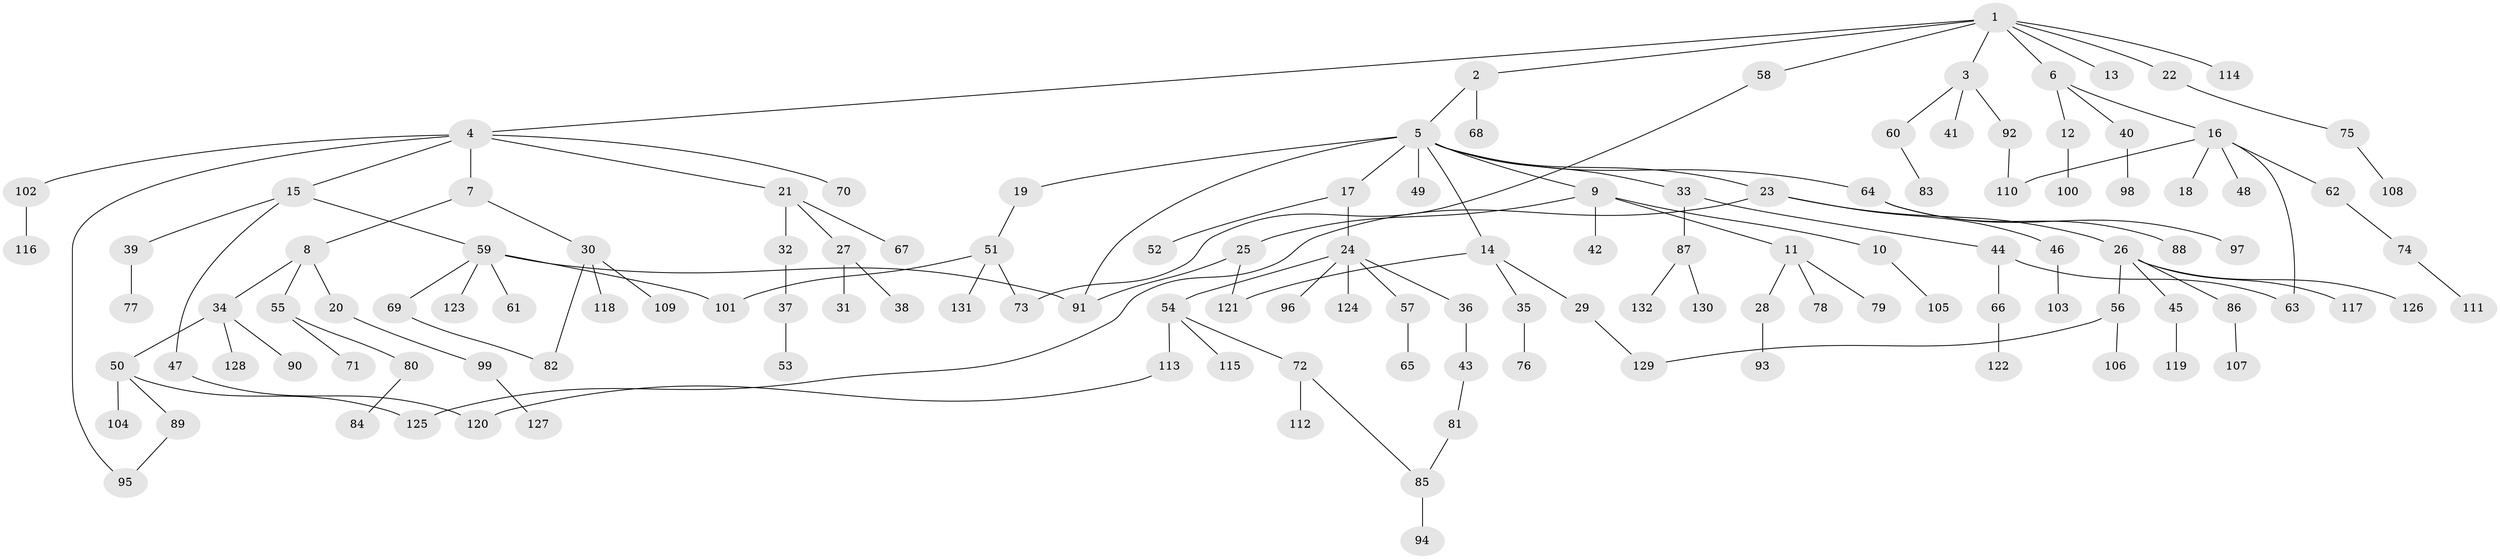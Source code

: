 // coarse degree distribution, {16: 0.02564102564102564, 2: 0.23076923076923078, 8: 0.05128205128205128, 5: 0.05128205128205128, 1: 0.5128205128205128, 3: 0.10256410256410256, 6: 0.02564102564102564}
// Generated by graph-tools (version 1.1) at 2025/17/03/04/25 18:17:03]
// undirected, 132 vertices, 144 edges
graph export_dot {
graph [start="1"]
  node [color=gray90,style=filled];
  1;
  2;
  3;
  4;
  5;
  6;
  7;
  8;
  9;
  10;
  11;
  12;
  13;
  14;
  15;
  16;
  17;
  18;
  19;
  20;
  21;
  22;
  23;
  24;
  25;
  26;
  27;
  28;
  29;
  30;
  31;
  32;
  33;
  34;
  35;
  36;
  37;
  38;
  39;
  40;
  41;
  42;
  43;
  44;
  45;
  46;
  47;
  48;
  49;
  50;
  51;
  52;
  53;
  54;
  55;
  56;
  57;
  58;
  59;
  60;
  61;
  62;
  63;
  64;
  65;
  66;
  67;
  68;
  69;
  70;
  71;
  72;
  73;
  74;
  75;
  76;
  77;
  78;
  79;
  80;
  81;
  82;
  83;
  84;
  85;
  86;
  87;
  88;
  89;
  90;
  91;
  92;
  93;
  94;
  95;
  96;
  97;
  98;
  99;
  100;
  101;
  102;
  103;
  104;
  105;
  106;
  107;
  108;
  109;
  110;
  111;
  112;
  113;
  114;
  115;
  116;
  117;
  118;
  119;
  120;
  121;
  122;
  123;
  124;
  125;
  126;
  127;
  128;
  129;
  130;
  131;
  132;
  1 -- 2;
  1 -- 3;
  1 -- 4;
  1 -- 6;
  1 -- 13;
  1 -- 22;
  1 -- 58;
  1 -- 114;
  2 -- 5;
  2 -- 68;
  3 -- 41;
  3 -- 60;
  3 -- 92;
  4 -- 7;
  4 -- 15;
  4 -- 21;
  4 -- 70;
  4 -- 102;
  4 -- 95;
  5 -- 9;
  5 -- 14;
  5 -- 17;
  5 -- 19;
  5 -- 23;
  5 -- 33;
  5 -- 49;
  5 -- 64;
  5 -- 91;
  6 -- 12;
  6 -- 16;
  6 -- 40;
  7 -- 8;
  7 -- 30;
  8 -- 20;
  8 -- 34;
  8 -- 55;
  9 -- 10;
  9 -- 11;
  9 -- 25;
  9 -- 42;
  10 -- 105;
  11 -- 28;
  11 -- 78;
  11 -- 79;
  12 -- 100;
  14 -- 29;
  14 -- 35;
  14 -- 121;
  15 -- 39;
  15 -- 47;
  15 -- 59;
  16 -- 18;
  16 -- 48;
  16 -- 62;
  16 -- 110;
  16 -- 63;
  17 -- 24;
  17 -- 52;
  19 -- 51;
  20 -- 99;
  21 -- 27;
  21 -- 32;
  21 -- 67;
  22 -- 75;
  23 -- 26;
  23 -- 46;
  23 -- 125;
  24 -- 36;
  24 -- 54;
  24 -- 57;
  24 -- 96;
  24 -- 124;
  25 -- 121;
  25 -- 91;
  26 -- 45;
  26 -- 56;
  26 -- 86;
  26 -- 117;
  26 -- 126;
  27 -- 31;
  27 -- 38;
  28 -- 93;
  29 -- 129;
  30 -- 82;
  30 -- 109;
  30 -- 118;
  32 -- 37;
  33 -- 44;
  33 -- 87;
  34 -- 50;
  34 -- 90;
  34 -- 128;
  35 -- 76;
  36 -- 43;
  37 -- 53;
  39 -- 77;
  40 -- 98;
  43 -- 81;
  44 -- 63;
  44 -- 66;
  45 -- 119;
  46 -- 103;
  47 -- 120;
  50 -- 89;
  50 -- 104;
  50 -- 125;
  51 -- 73;
  51 -- 131;
  51 -- 101;
  54 -- 72;
  54 -- 113;
  54 -- 115;
  55 -- 71;
  55 -- 80;
  56 -- 106;
  56 -- 129;
  57 -- 65;
  58 -- 73;
  59 -- 61;
  59 -- 69;
  59 -- 101;
  59 -- 123;
  59 -- 91;
  60 -- 83;
  62 -- 74;
  64 -- 88;
  64 -- 97;
  66 -- 122;
  69 -- 82;
  72 -- 85;
  72 -- 112;
  74 -- 111;
  75 -- 108;
  80 -- 84;
  81 -- 85;
  85 -- 94;
  86 -- 107;
  87 -- 130;
  87 -- 132;
  89 -- 95;
  92 -- 110;
  99 -- 127;
  102 -- 116;
  113 -- 120;
}
